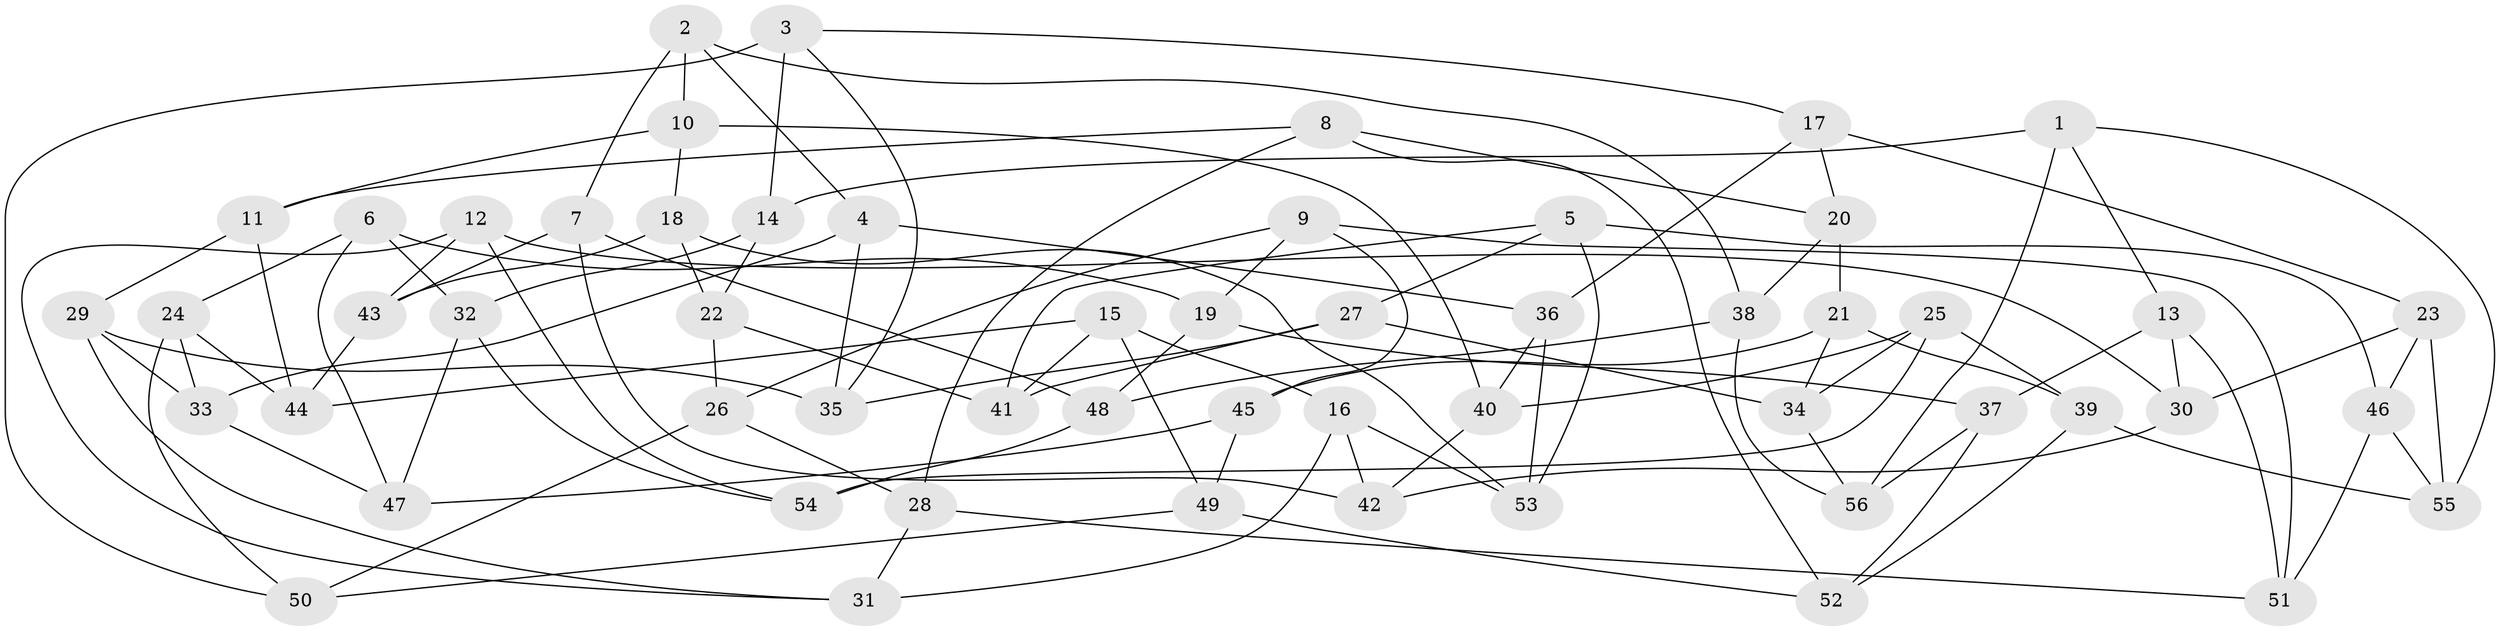 // Generated by graph-tools (version 1.1) at 2025/37/03/09/25 02:37:49]
// undirected, 56 vertices, 112 edges
graph export_dot {
graph [start="1"]
  node [color=gray90,style=filled];
  1;
  2;
  3;
  4;
  5;
  6;
  7;
  8;
  9;
  10;
  11;
  12;
  13;
  14;
  15;
  16;
  17;
  18;
  19;
  20;
  21;
  22;
  23;
  24;
  25;
  26;
  27;
  28;
  29;
  30;
  31;
  32;
  33;
  34;
  35;
  36;
  37;
  38;
  39;
  40;
  41;
  42;
  43;
  44;
  45;
  46;
  47;
  48;
  49;
  50;
  51;
  52;
  53;
  54;
  55;
  56;
  1 -- 13;
  1 -- 55;
  1 -- 56;
  1 -- 14;
  2 -- 4;
  2 -- 10;
  2 -- 38;
  2 -- 7;
  3 -- 17;
  3 -- 35;
  3 -- 50;
  3 -- 14;
  4 -- 33;
  4 -- 35;
  4 -- 36;
  5 -- 46;
  5 -- 27;
  5 -- 41;
  5 -- 53;
  6 -- 47;
  6 -- 24;
  6 -- 32;
  6 -- 19;
  7 -- 48;
  7 -- 43;
  7 -- 42;
  8 -- 20;
  8 -- 52;
  8 -- 11;
  8 -- 28;
  9 -- 45;
  9 -- 26;
  9 -- 51;
  9 -- 19;
  10 -- 11;
  10 -- 18;
  10 -- 40;
  11 -- 29;
  11 -- 44;
  12 -- 43;
  12 -- 30;
  12 -- 31;
  12 -- 54;
  13 -- 51;
  13 -- 30;
  13 -- 37;
  14 -- 32;
  14 -- 22;
  15 -- 44;
  15 -- 16;
  15 -- 49;
  15 -- 41;
  16 -- 42;
  16 -- 53;
  16 -- 31;
  17 -- 20;
  17 -- 23;
  17 -- 36;
  18 -- 43;
  18 -- 53;
  18 -- 22;
  19 -- 37;
  19 -- 48;
  20 -- 38;
  20 -- 21;
  21 -- 34;
  21 -- 39;
  21 -- 45;
  22 -- 26;
  22 -- 41;
  23 -- 30;
  23 -- 46;
  23 -- 55;
  24 -- 50;
  24 -- 44;
  24 -- 33;
  25 -- 34;
  25 -- 40;
  25 -- 54;
  25 -- 39;
  26 -- 28;
  26 -- 50;
  27 -- 35;
  27 -- 34;
  27 -- 41;
  28 -- 51;
  28 -- 31;
  29 -- 33;
  29 -- 35;
  29 -- 31;
  30 -- 42;
  32 -- 54;
  32 -- 47;
  33 -- 47;
  34 -- 56;
  36 -- 40;
  36 -- 53;
  37 -- 56;
  37 -- 52;
  38 -- 48;
  38 -- 56;
  39 -- 52;
  39 -- 55;
  40 -- 42;
  43 -- 44;
  45 -- 49;
  45 -- 47;
  46 -- 55;
  46 -- 51;
  48 -- 54;
  49 -- 50;
  49 -- 52;
}
